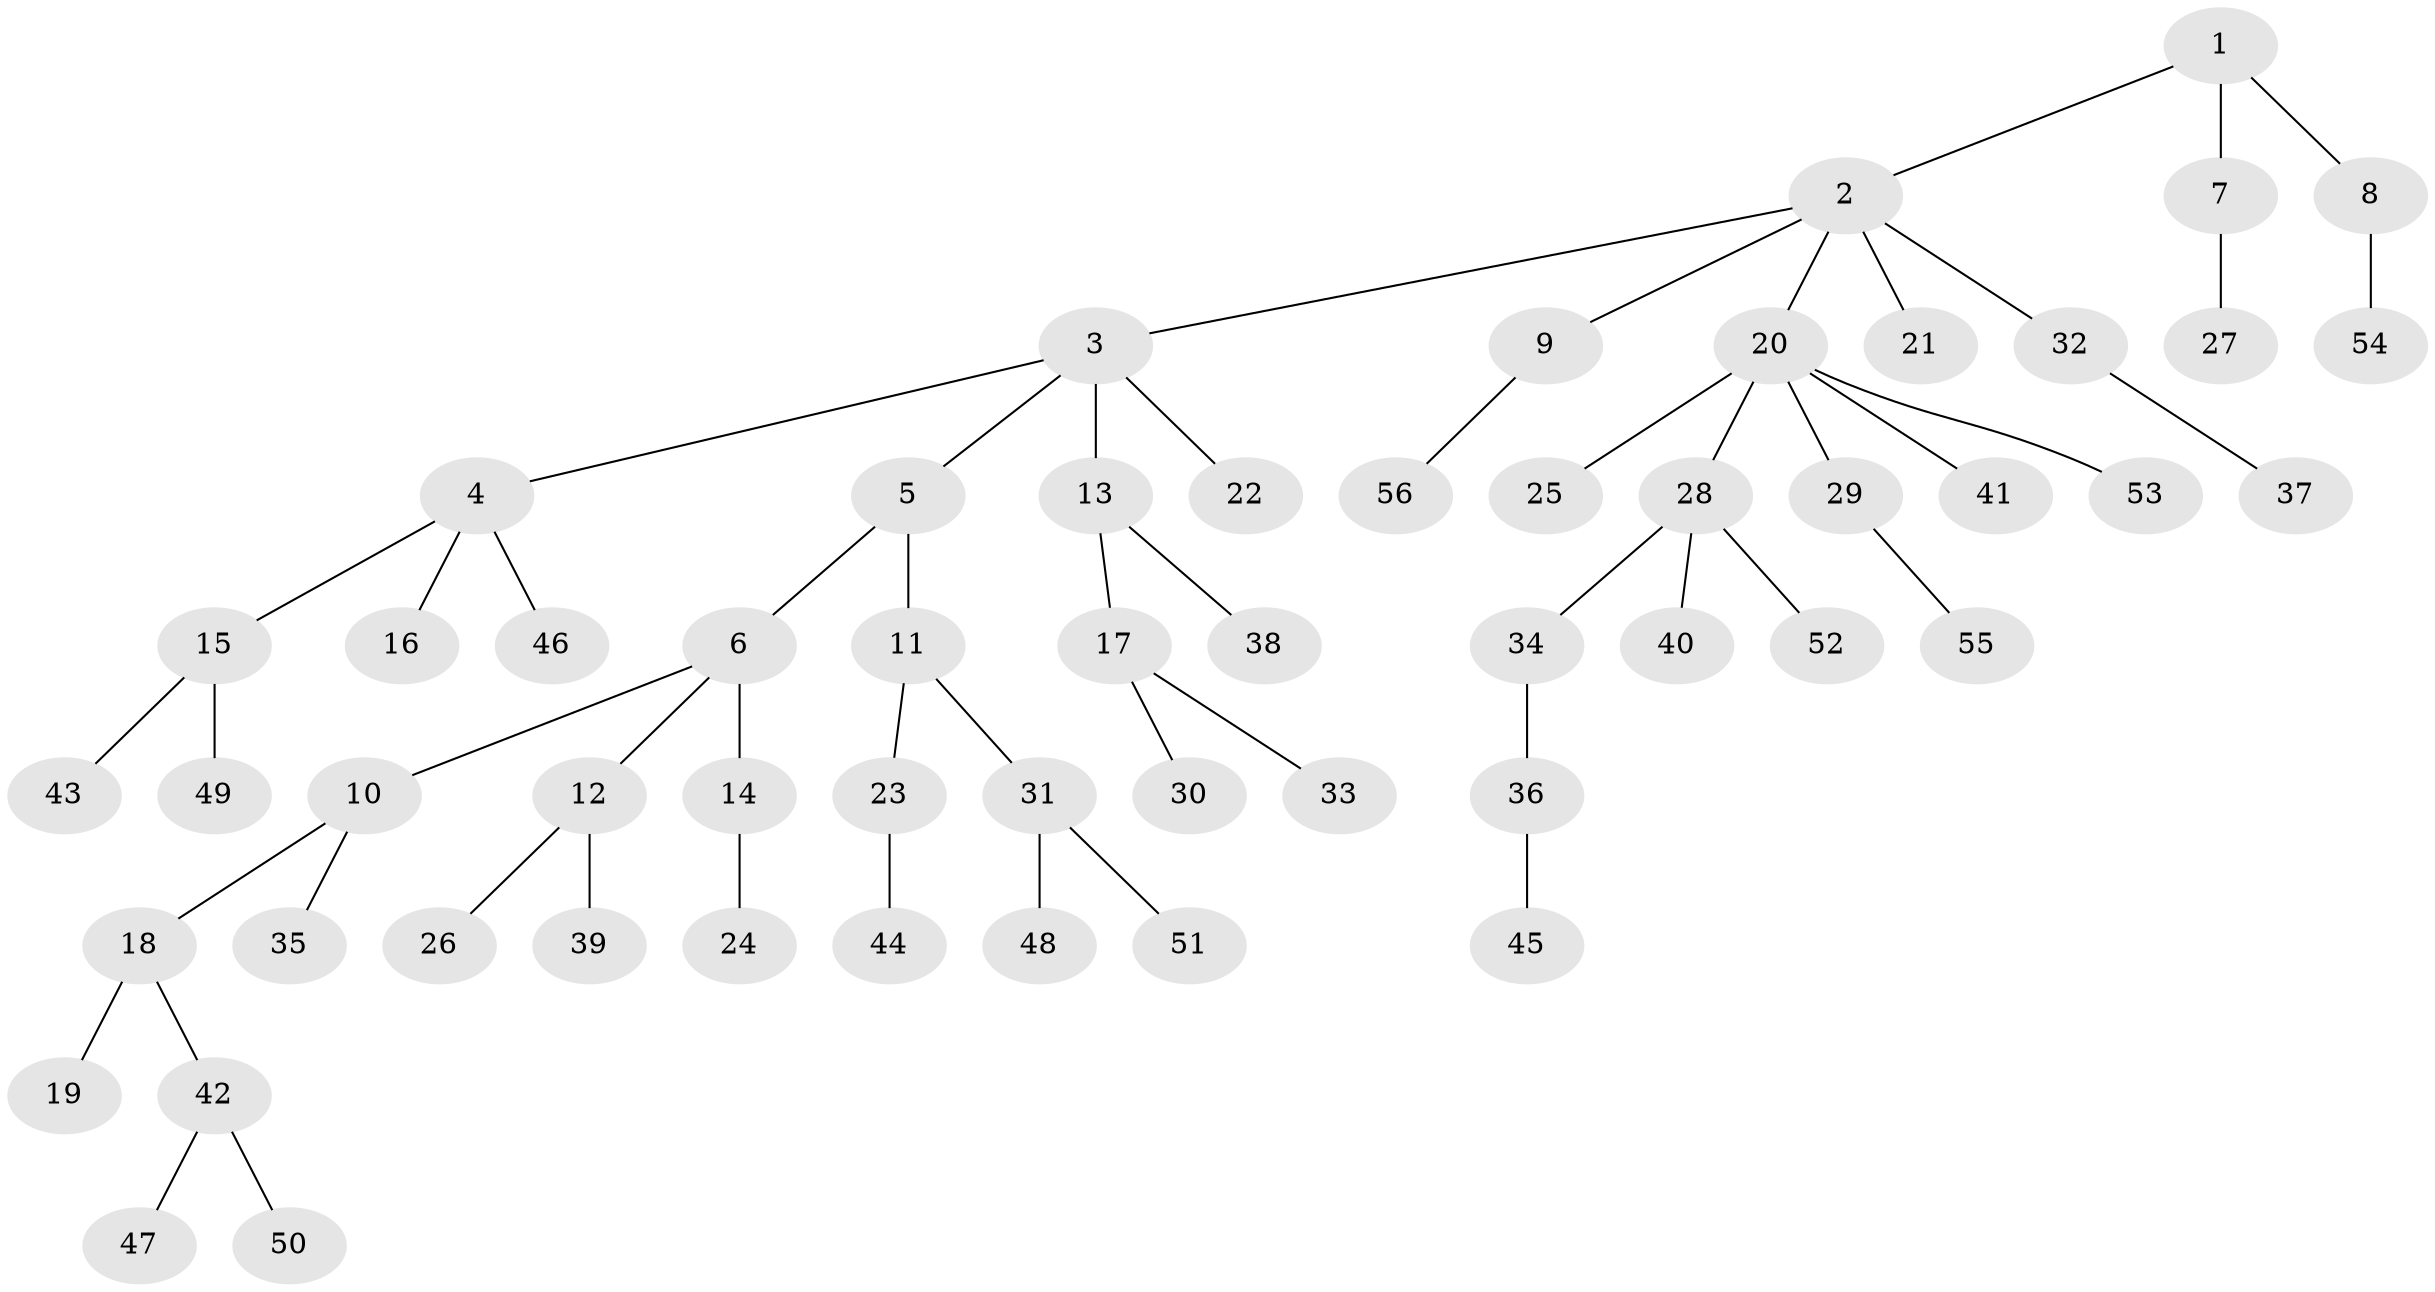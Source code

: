 // coarse degree distribution, {3: 0.07142857142857142, 5: 0.07142857142857142, 4: 0.03571428571428571, 2: 0.39285714285714285, 1: 0.42857142857142855}
// Generated by graph-tools (version 1.1) at 2025/51/03/04/25 22:51:57]
// undirected, 56 vertices, 55 edges
graph export_dot {
  node [color=gray90,style=filled];
  1;
  2;
  3;
  4;
  5;
  6;
  7;
  8;
  9;
  10;
  11;
  12;
  13;
  14;
  15;
  16;
  17;
  18;
  19;
  20;
  21;
  22;
  23;
  24;
  25;
  26;
  27;
  28;
  29;
  30;
  31;
  32;
  33;
  34;
  35;
  36;
  37;
  38;
  39;
  40;
  41;
  42;
  43;
  44;
  45;
  46;
  47;
  48;
  49;
  50;
  51;
  52;
  53;
  54;
  55;
  56;
  1 -- 2;
  1 -- 7;
  1 -- 8;
  2 -- 3;
  2 -- 9;
  2 -- 20;
  2 -- 21;
  2 -- 32;
  3 -- 4;
  3 -- 5;
  3 -- 13;
  3 -- 22;
  4 -- 15;
  4 -- 16;
  4 -- 46;
  5 -- 6;
  5 -- 11;
  6 -- 10;
  6 -- 12;
  6 -- 14;
  7 -- 27;
  8 -- 54;
  9 -- 56;
  10 -- 18;
  10 -- 35;
  11 -- 23;
  11 -- 31;
  12 -- 26;
  12 -- 39;
  13 -- 17;
  13 -- 38;
  14 -- 24;
  15 -- 43;
  15 -- 49;
  17 -- 30;
  17 -- 33;
  18 -- 19;
  18 -- 42;
  20 -- 25;
  20 -- 28;
  20 -- 29;
  20 -- 41;
  20 -- 53;
  23 -- 44;
  28 -- 34;
  28 -- 40;
  28 -- 52;
  29 -- 55;
  31 -- 48;
  31 -- 51;
  32 -- 37;
  34 -- 36;
  36 -- 45;
  42 -- 47;
  42 -- 50;
}
